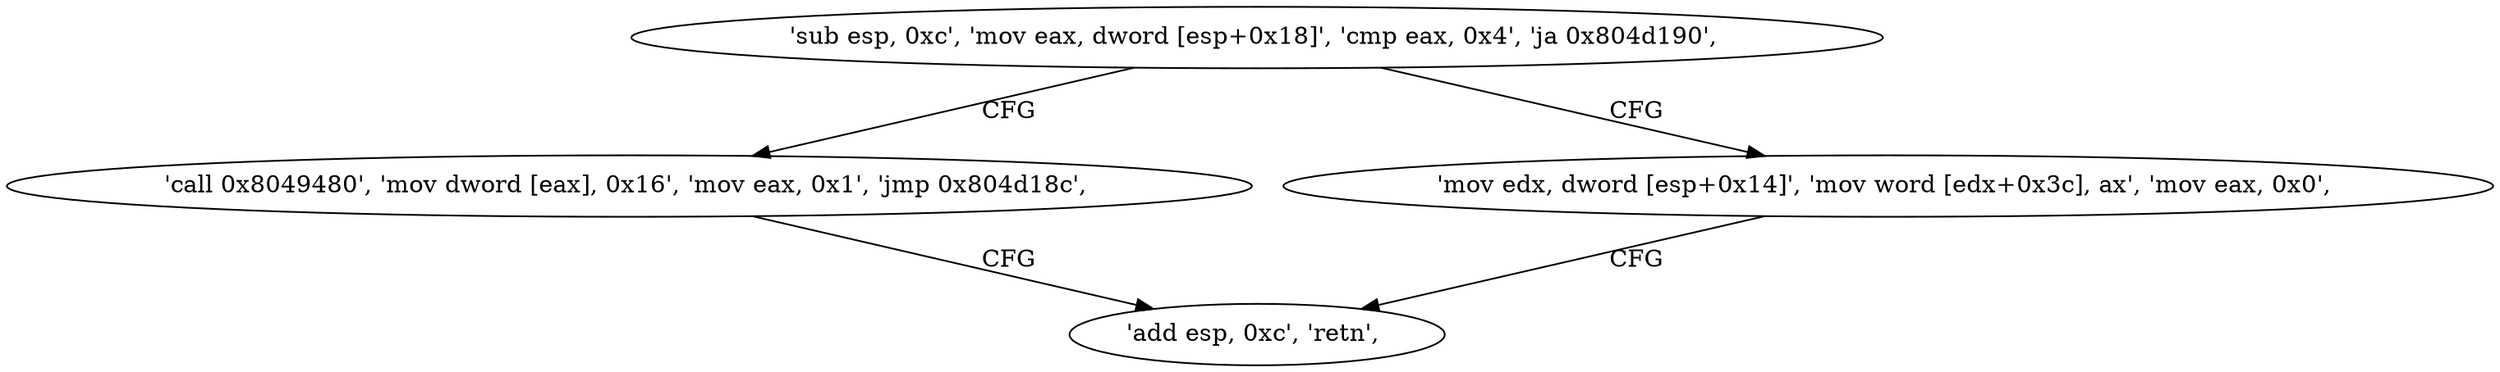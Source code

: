 digraph "func" {
"134533491" [label = "'sub esp, 0xc', 'mov eax, dword [esp+0x18]', 'cmp eax, 0x4', 'ja 0x804d190', " ]
"134533520" [label = "'call 0x8049480', 'mov dword [eax], 0x16', 'mov eax, 0x1', 'jmp 0x804d18c', " ]
"134533503" [label = "'mov edx, dword [esp+0x14]', 'mov word [edx+0x3c], ax', 'mov eax, 0x0', " ]
"134533516" [label = "'add esp, 0xc', 'retn', " ]
"134533491" -> "134533520" [ label = "CFG" ]
"134533491" -> "134533503" [ label = "CFG" ]
"134533520" -> "134533516" [ label = "CFG" ]
"134533503" -> "134533516" [ label = "CFG" ]
}
